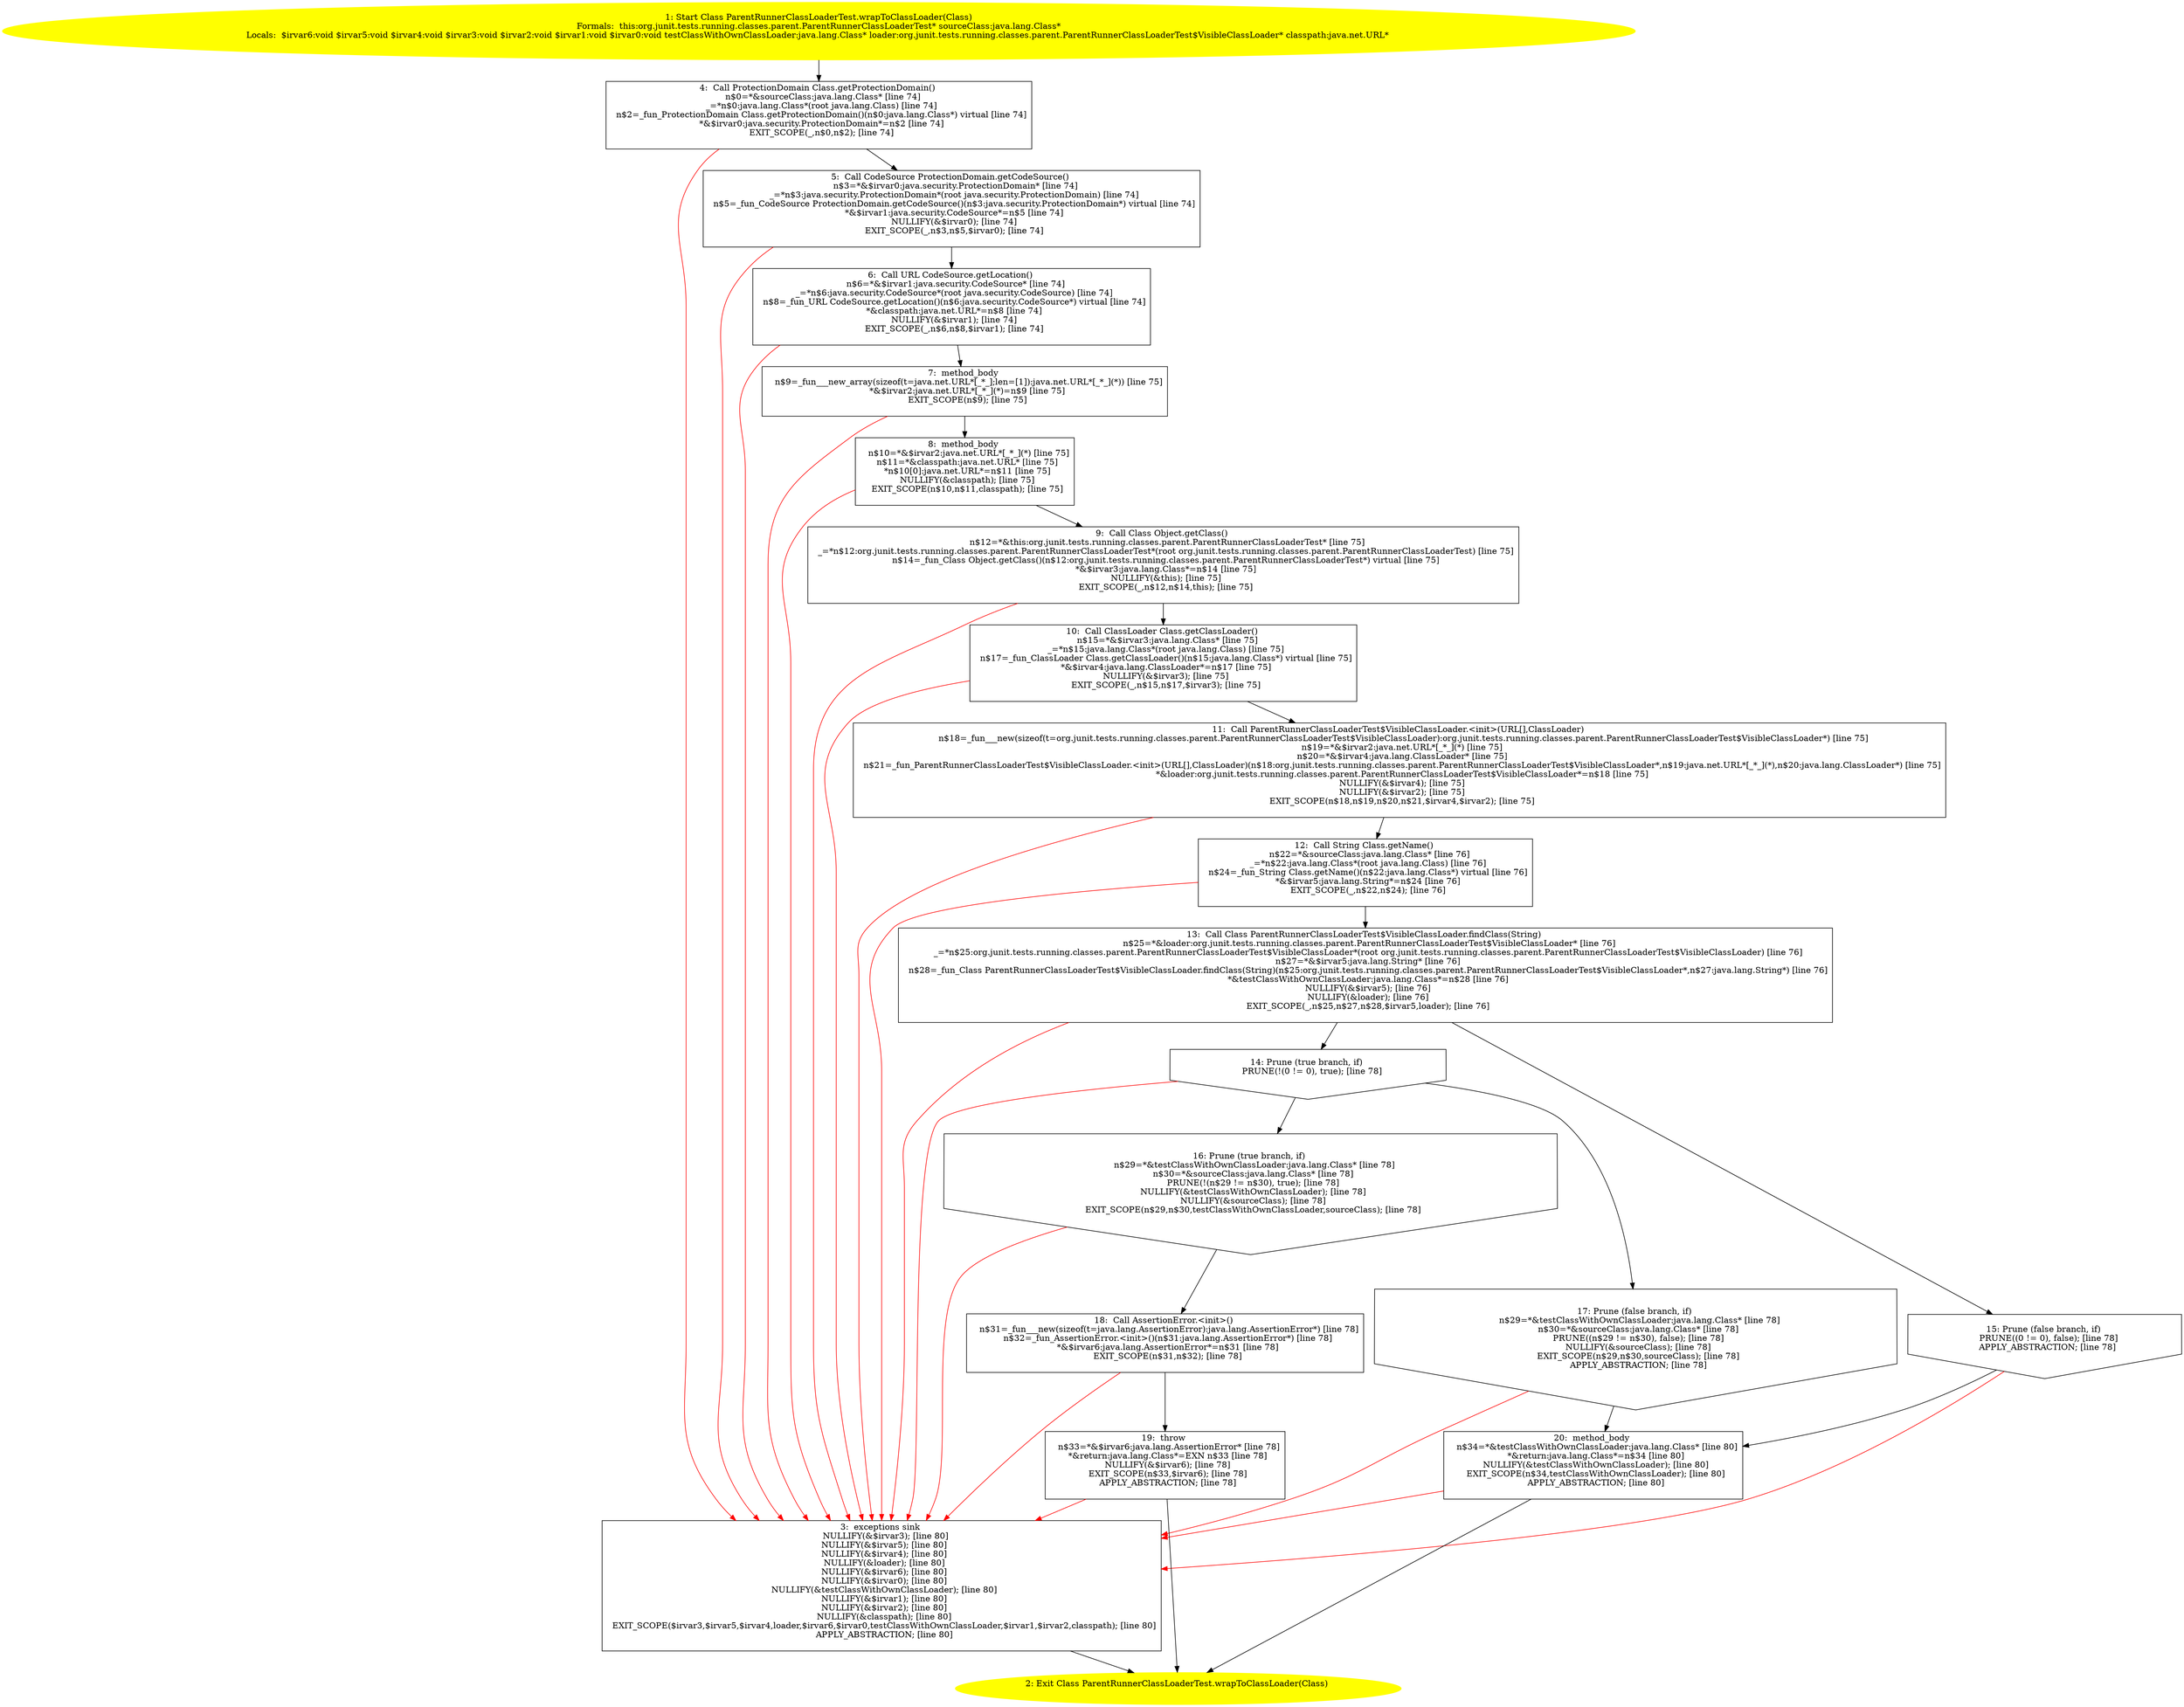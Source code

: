 /* @generated */
digraph cfg {
"org.junit.tests.running.classes.parent.ParentRunnerClassLoaderTest.wrapToClassLoader(java.lang.Class.3c31396805c6f842701aabcb7f3d0acd_1" [label="1: Start Class ParentRunnerClassLoaderTest.wrapToClassLoader(Class)\nFormals:  this:org.junit.tests.running.classes.parent.ParentRunnerClassLoaderTest* sourceClass:java.lang.Class*\nLocals:  $irvar6:void $irvar5:void $irvar4:void $irvar3:void $irvar2:void $irvar1:void $irvar0:void testClassWithOwnClassLoader:java.lang.Class* loader:org.junit.tests.running.classes.parent.ParentRunnerClassLoaderTest$VisibleClassLoader* classpath:java.net.URL* \n  " color=yellow style=filled]
	

	 "org.junit.tests.running.classes.parent.ParentRunnerClassLoaderTest.wrapToClassLoader(java.lang.Class.3c31396805c6f842701aabcb7f3d0acd_1" -> "org.junit.tests.running.classes.parent.ParentRunnerClassLoaderTest.wrapToClassLoader(java.lang.Class.3c31396805c6f842701aabcb7f3d0acd_4" ;
"org.junit.tests.running.classes.parent.ParentRunnerClassLoaderTest.wrapToClassLoader(java.lang.Class.3c31396805c6f842701aabcb7f3d0acd_2" [label="2: Exit Class ParentRunnerClassLoaderTest.wrapToClassLoader(Class) \n  " color=yellow style=filled]
	

"org.junit.tests.running.classes.parent.ParentRunnerClassLoaderTest.wrapToClassLoader(java.lang.Class.3c31396805c6f842701aabcb7f3d0acd_3" [label="3:  exceptions sink \n   NULLIFY(&$irvar3); [line 80]\n  NULLIFY(&$irvar5); [line 80]\n  NULLIFY(&$irvar4); [line 80]\n  NULLIFY(&loader); [line 80]\n  NULLIFY(&$irvar6); [line 80]\n  NULLIFY(&$irvar0); [line 80]\n  NULLIFY(&testClassWithOwnClassLoader); [line 80]\n  NULLIFY(&$irvar1); [line 80]\n  NULLIFY(&$irvar2); [line 80]\n  NULLIFY(&classpath); [line 80]\n  EXIT_SCOPE($irvar3,$irvar5,$irvar4,loader,$irvar6,$irvar0,testClassWithOwnClassLoader,$irvar1,$irvar2,classpath); [line 80]\n  APPLY_ABSTRACTION; [line 80]\n " shape="box"]
	

	 "org.junit.tests.running.classes.parent.ParentRunnerClassLoaderTest.wrapToClassLoader(java.lang.Class.3c31396805c6f842701aabcb7f3d0acd_3" -> "org.junit.tests.running.classes.parent.ParentRunnerClassLoaderTest.wrapToClassLoader(java.lang.Class.3c31396805c6f842701aabcb7f3d0acd_2" ;
"org.junit.tests.running.classes.parent.ParentRunnerClassLoaderTest.wrapToClassLoader(java.lang.Class.3c31396805c6f842701aabcb7f3d0acd_4" [label="4:  Call ProtectionDomain Class.getProtectionDomain() \n   n$0=*&sourceClass:java.lang.Class* [line 74]\n  _=*n$0:java.lang.Class*(root java.lang.Class) [line 74]\n  n$2=_fun_ProtectionDomain Class.getProtectionDomain()(n$0:java.lang.Class*) virtual [line 74]\n  *&$irvar0:java.security.ProtectionDomain*=n$2 [line 74]\n  EXIT_SCOPE(_,n$0,n$2); [line 74]\n " shape="box"]
	

	 "org.junit.tests.running.classes.parent.ParentRunnerClassLoaderTest.wrapToClassLoader(java.lang.Class.3c31396805c6f842701aabcb7f3d0acd_4" -> "org.junit.tests.running.classes.parent.ParentRunnerClassLoaderTest.wrapToClassLoader(java.lang.Class.3c31396805c6f842701aabcb7f3d0acd_5" ;
	 "org.junit.tests.running.classes.parent.ParentRunnerClassLoaderTest.wrapToClassLoader(java.lang.Class.3c31396805c6f842701aabcb7f3d0acd_4" -> "org.junit.tests.running.classes.parent.ParentRunnerClassLoaderTest.wrapToClassLoader(java.lang.Class.3c31396805c6f842701aabcb7f3d0acd_3" [color="red" ];
"org.junit.tests.running.classes.parent.ParentRunnerClassLoaderTest.wrapToClassLoader(java.lang.Class.3c31396805c6f842701aabcb7f3d0acd_5" [label="5:  Call CodeSource ProtectionDomain.getCodeSource() \n   n$3=*&$irvar0:java.security.ProtectionDomain* [line 74]\n  _=*n$3:java.security.ProtectionDomain*(root java.security.ProtectionDomain) [line 74]\n  n$5=_fun_CodeSource ProtectionDomain.getCodeSource()(n$3:java.security.ProtectionDomain*) virtual [line 74]\n  *&$irvar1:java.security.CodeSource*=n$5 [line 74]\n  NULLIFY(&$irvar0); [line 74]\n  EXIT_SCOPE(_,n$3,n$5,$irvar0); [line 74]\n " shape="box"]
	

	 "org.junit.tests.running.classes.parent.ParentRunnerClassLoaderTest.wrapToClassLoader(java.lang.Class.3c31396805c6f842701aabcb7f3d0acd_5" -> "org.junit.tests.running.classes.parent.ParentRunnerClassLoaderTest.wrapToClassLoader(java.lang.Class.3c31396805c6f842701aabcb7f3d0acd_6" ;
	 "org.junit.tests.running.classes.parent.ParentRunnerClassLoaderTest.wrapToClassLoader(java.lang.Class.3c31396805c6f842701aabcb7f3d0acd_5" -> "org.junit.tests.running.classes.parent.ParentRunnerClassLoaderTest.wrapToClassLoader(java.lang.Class.3c31396805c6f842701aabcb7f3d0acd_3" [color="red" ];
"org.junit.tests.running.classes.parent.ParentRunnerClassLoaderTest.wrapToClassLoader(java.lang.Class.3c31396805c6f842701aabcb7f3d0acd_6" [label="6:  Call URL CodeSource.getLocation() \n   n$6=*&$irvar1:java.security.CodeSource* [line 74]\n  _=*n$6:java.security.CodeSource*(root java.security.CodeSource) [line 74]\n  n$8=_fun_URL CodeSource.getLocation()(n$6:java.security.CodeSource*) virtual [line 74]\n  *&classpath:java.net.URL*=n$8 [line 74]\n  NULLIFY(&$irvar1); [line 74]\n  EXIT_SCOPE(_,n$6,n$8,$irvar1); [line 74]\n " shape="box"]
	

	 "org.junit.tests.running.classes.parent.ParentRunnerClassLoaderTest.wrapToClassLoader(java.lang.Class.3c31396805c6f842701aabcb7f3d0acd_6" -> "org.junit.tests.running.classes.parent.ParentRunnerClassLoaderTest.wrapToClassLoader(java.lang.Class.3c31396805c6f842701aabcb7f3d0acd_7" ;
	 "org.junit.tests.running.classes.parent.ParentRunnerClassLoaderTest.wrapToClassLoader(java.lang.Class.3c31396805c6f842701aabcb7f3d0acd_6" -> "org.junit.tests.running.classes.parent.ParentRunnerClassLoaderTest.wrapToClassLoader(java.lang.Class.3c31396805c6f842701aabcb7f3d0acd_3" [color="red" ];
"org.junit.tests.running.classes.parent.ParentRunnerClassLoaderTest.wrapToClassLoader(java.lang.Class.3c31396805c6f842701aabcb7f3d0acd_7" [label="7:  method_body \n   n$9=_fun___new_array(sizeof(t=java.net.URL*[_*_];len=[1]):java.net.URL*[_*_](*)) [line 75]\n  *&$irvar2:java.net.URL*[_*_](*)=n$9 [line 75]\n  EXIT_SCOPE(n$9); [line 75]\n " shape="box"]
	

	 "org.junit.tests.running.classes.parent.ParentRunnerClassLoaderTest.wrapToClassLoader(java.lang.Class.3c31396805c6f842701aabcb7f3d0acd_7" -> "org.junit.tests.running.classes.parent.ParentRunnerClassLoaderTest.wrapToClassLoader(java.lang.Class.3c31396805c6f842701aabcb7f3d0acd_8" ;
	 "org.junit.tests.running.classes.parent.ParentRunnerClassLoaderTest.wrapToClassLoader(java.lang.Class.3c31396805c6f842701aabcb7f3d0acd_7" -> "org.junit.tests.running.classes.parent.ParentRunnerClassLoaderTest.wrapToClassLoader(java.lang.Class.3c31396805c6f842701aabcb7f3d0acd_3" [color="red" ];
"org.junit.tests.running.classes.parent.ParentRunnerClassLoaderTest.wrapToClassLoader(java.lang.Class.3c31396805c6f842701aabcb7f3d0acd_8" [label="8:  method_body \n   n$10=*&$irvar2:java.net.URL*[_*_](*) [line 75]\n  n$11=*&classpath:java.net.URL* [line 75]\n  *n$10[0]:java.net.URL*=n$11 [line 75]\n  NULLIFY(&classpath); [line 75]\n  EXIT_SCOPE(n$10,n$11,classpath); [line 75]\n " shape="box"]
	

	 "org.junit.tests.running.classes.parent.ParentRunnerClassLoaderTest.wrapToClassLoader(java.lang.Class.3c31396805c6f842701aabcb7f3d0acd_8" -> "org.junit.tests.running.classes.parent.ParentRunnerClassLoaderTest.wrapToClassLoader(java.lang.Class.3c31396805c6f842701aabcb7f3d0acd_9" ;
	 "org.junit.tests.running.classes.parent.ParentRunnerClassLoaderTest.wrapToClassLoader(java.lang.Class.3c31396805c6f842701aabcb7f3d0acd_8" -> "org.junit.tests.running.classes.parent.ParentRunnerClassLoaderTest.wrapToClassLoader(java.lang.Class.3c31396805c6f842701aabcb7f3d0acd_3" [color="red" ];
"org.junit.tests.running.classes.parent.ParentRunnerClassLoaderTest.wrapToClassLoader(java.lang.Class.3c31396805c6f842701aabcb7f3d0acd_9" [label="9:  Call Class Object.getClass() \n   n$12=*&this:org.junit.tests.running.classes.parent.ParentRunnerClassLoaderTest* [line 75]\n  _=*n$12:org.junit.tests.running.classes.parent.ParentRunnerClassLoaderTest*(root org.junit.tests.running.classes.parent.ParentRunnerClassLoaderTest) [line 75]\n  n$14=_fun_Class Object.getClass()(n$12:org.junit.tests.running.classes.parent.ParentRunnerClassLoaderTest*) virtual [line 75]\n  *&$irvar3:java.lang.Class*=n$14 [line 75]\n  NULLIFY(&this); [line 75]\n  EXIT_SCOPE(_,n$12,n$14,this); [line 75]\n " shape="box"]
	

	 "org.junit.tests.running.classes.parent.ParentRunnerClassLoaderTest.wrapToClassLoader(java.lang.Class.3c31396805c6f842701aabcb7f3d0acd_9" -> "org.junit.tests.running.classes.parent.ParentRunnerClassLoaderTest.wrapToClassLoader(java.lang.Class.3c31396805c6f842701aabcb7f3d0acd_10" ;
	 "org.junit.tests.running.classes.parent.ParentRunnerClassLoaderTest.wrapToClassLoader(java.lang.Class.3c31396805c6f842701aabcb7f3d0acd_9" -> "org.junit.tests.running.classes.parent.ParentRunnerClassLoaderTest.wrapToClassLoader(java.lang.Class.3c31396805c6f842701aabcb7f3d0acd_3" [color="red" ];
"org.junit.tests.running.classes.parent.ParentRunnerClassLoaderTest.wrapToClassLoader(java.lang.Class.3c31396805c6f842701aabcb7f3d0acd_10" [label="10:  Call ClassLoader Class.getClassLoader() \n   n$15=*&$irvar3:java.lang.Class* [line 75]\n  _=*n$15:java.lang.Class*(root java.lang.Class) [line 75]\n  n$17=_fun_ClassLoader Class.getClassLoader()(n$15:java.lang.Class*) virtual [line 75]\n  *&$irvar4:java.lang.ClassLoader*=n$17 [line 75]\n  NULLIFY(&$irvar3); [line 75]\n  EXIT_SCOPE(_,n$15,n$17,$irvar3); [line 75]\n " shape="box"]
	

	 "org.junit.tests.running.classes.parent.ParentRunnerClassLoaderTest.wrapToClassLoader(java.lang.Class.3c31396805c6f842701aabcb7f3d0acd_10" -> "org.junit.tests.running.classes.parent.ParentRunnerClassLoaderTest.wrapToClassLoader(java.lang.Class.3c31396805c6f842701aabcb7f3d0acd_11" ;
	 "org.junit.tests.running.classes.parent.ParentRunnerClassLoaderTest.wrapToClassLoader(java.lang.Class.3c31396805c6f842701aabcb7f3d0acd_10" -> "org.junit.tests.running.classes.parent.ParentRunnerClassLoaderTest.wrapToClassLoader(java.lang.Class.3c31396805c6f842701aabcb7f3d0acd_3" [color="red" ];
"org.junit.tests.running.classes.parent.ParentRunnerClassLoaderTest.wrapToClassLoader(java.lang.Class.3c31396805c6f842701aabcb7f3d0acd_11" [label="11:  Call ParentRunnerClassLoaderTest$VisibleClassLoader.<init>(URL[],ClassLoader) \n   n$18=_fun___new(sizeof(t=org.junit.tests.running.classes.parent.ParentRunnerClassLoaderTest$VisibleClassLoader):org.junit.tests.running.classes.parent.ParentRunnerClassLoaderTest$VisibleClassLoader*) [line 75]\n  n$19=*&$irvar2:java.net.URL*[_*_](*) [line 75]\n  n$20=*&$irvar4:java.lang.ClassLoader* [line 75]\n  n$21=_fun_ParentRunnerClassLoaderTest$VisibleClassLoader.<init>(URL[],ClassLoader)(n$18:org.junit.tests.running.classes.parent.ParentRunnerClassLoaderTest$VisibleClassLoader*,n$19:java.net.URL*[_*_](*),n$20:java.lang.ClassLoader*) [line 75]\n  *&loader:org.junit.tests.running.classes.parent.ParentRunnerClassLoaderTest$VisibleClassLoader*=n$18 [line 75]\n  NULLIFY(&$irvar4); [line 75]\n  NULLIFY(&$irvar2); [line 75]\n  EXIT_SCOPE(n$18,n$19,n$20,n$21,$irvar4,$irvar2); [line 75]\n " shape="box"]
	

	 "org.junit.tests.running.classes.parent.ParentRunnerClassLoaderTest.wrapToClassLoader(java.lang.Class.3c31396805c6f842701aabcb7f3d0acd_11" -> "org.junit.tests.running.classes.parent.ParentRunnerClassLoaderTest.wrapToClassLoader(java.lang.Class.3c31396805c6f842701aabcb7f3d0acd_12" ;
	 "org.junit.tests.running.classes.parent.ParentRunnerClassLoaderTest.wrapToClassLoader(java.lang.Class.3c31396805c6f842701aabcb7f3d0acd_11" -> "org.junit.tests.running.classes.parent.ParentRunnerClassLoaderTest.wrapToClassLoader(java.lang.Class.3c31396805c6f842701aabcb7f3d0acd_3" [color="red" ];
"org.junit.tests.running.classes.parent.ParentRunnerClassLoaderTest.wrapToClassLoader(java.lang.Class.3c31396805c6f842701aabcb7f3d0acd_12" [label="12:  Call String Class.getName() \n   n$22=*&sourceClass:java.lang.Class* [line 76]\n  _=*n$22:java.lang.Class*(root java.lang.Class) [line 76]\n  n$24=_fun_String Class.getName()(n$22:java.lang.Class*) virtual [line 76]\n  *&$irvar5:java.lang.String*=n$24 [line 76]\n  EXIT_SCOPE(_,n$22,n$24); [line 76]\n " shape="box"]
	

	 "org.junit.tests.running.classes.parent.ParentRunnerClassLoaderTest.wrapToClassLoader(java.lang.Class.3c31396805c6f842701aabcb7f3d0acd_12" -> "org.junit.tests.running.classes.parent.ParentRunnerClassLoaderTest.wrapToClassLoader(java.lang.Class.3c31396805c6f842701aabcb7f3d0acd_13" ;
	 "org.junit.tests.running.classes.parent.ParentRunnerClassLoaderTest.wrapToClassLoader(java.lang.Class.3c31396805c6f842701aabcb7f3d0acd_12" -> "org.junit.tests.running.classes.parent.ParentRunnerClassLoaderTest.wrapToClassLoader(java.lang.Class.3c31396805c6f842701aabcb7f3d0acd_3" [color="red" ];
"org.junit.tests.running.classes.parent.ParentRunnerClassLoaderTest.wrapToClassLoader(java.lang.Class.3c31396805c6f842701aabcb7f3d0acd_13" [label="13:  Call Class ParentRunnerClassLoaderTest$VisibleClassLoader.findClass(String) \n   n$25=*&loader:org.junit.tests.running.classes.parent.ParentRunnerClassLoaderTest$VisibleClassLoader* [line 76]\n  _=*n$25:org.junit.tests.running.classes.parent.ParentRunnerClassLoaderTest$VisibleClassLoader*(root org.junit.tests.running.classes.parent.ParentRunnerClassLoaderTest$VisibleClassLoader) [line 76]\n  n$27=*&$irvar5:java.lang.String* [line 76]\n  n$28=_fun_Class ParentRunnerClassLoaderTest$VisibleClassLoader.findClass(String)(n$25:org.junit.tests.running.classes.parent.ParentRunnerClassLoaderTest$VisibleClassLoader*,n$27:java.lang.String*) [line 76]\n  *&testClassWithOwnClassLoader:java.lang.Class*=n$28 [line 76]\n  NULLIFY(&$irvar5); [line 76]\n  NULLIFY(&loader); [line 76]\n  EXIT_SCOPE(_,n$25,n$27,n$28,$irvar5,loader); [line 76]\n " shape="box"]
	

	 "org.junit.tests.running.classes.parent.ParentRunnerClassLoaderTest.wrapToClassLoader(java.lang.Class.3c31396805c6f842701aabcb7f3d0acd_13" -> "org.junit.tests.running.classes.parent.ParentRunnerClassLoaderTest.wrapToClassLoader(java.lang.Class.3c31396805c6f842701aabcb7f3d0acd_14" ;
	 "org.junit.tests.running.classes.parent.ParentRunnerClassLoaderTest.wrapToClassLoader(java.lang.Class.3c31396805c6f842701aabcb7f3d0acd_13" -> "org.junit.tests.running.classes.parent.ParentRunnerClassLoaderTest.wrapToClassLoader(java.lang.Class.3c31396805c6f842701aabcb7f3d0acd_15" ;
	 "org.junit.tests.running.classes.parent.ParentRunnerClassLoaderTest.wrapToClassLoader(java.lang.Class.3c31396805c6f842701aabcb7f3d0acd_13" -> "org.junit.tests.running.classes.parent.ParentRunnerClassLoaderTest.wrapToClassLoader(java.lang.Class.3c31396805c6f842701aabcb7f3d0acd_3" [color="red" ];
"org.junit.tests.running.classes.parent.ParentRunnerClassLoaderTest.wrapToClassLoader(java.lang.Class.3c31396805c6f842701aabcb7f3d0acd_14" [label="14: Prune (true branch, if) \n   PRUNE(!(0 != 0), true); [line 78]\n " shape="invhouse"]
	

	 "org.junit.tests.running.classes.parent.ParentRunnerClassLoaderTest.wrapToClassLoader(java.lang.Class.3c31396805c6f842701aabcb7f3d0acd_14" -> "org.junit.tests.running.classes.parent.ParentRunnerClassLoaderTest.wrapToClassLoader(java.lang.Class.3c31396805c6f842701aabcb7f3d0acd_16" ;
	 "org.junit.tests.running.classes.parent.ParentRunnerClassLoaderTest.wrapToClassLoader(java.lang.Class.3c31396805c6f842701aabcb7f3d0acd_14" -> "org.junit.tests.running.classes.parent.ParentRunnerClassLoaderTest.wrapToClassLoader(java.lang.Class.3c31396805c6f842701aabcb7f3d0acd_17" ;
	 "org.junit.tests.running.classes.parent.ParentRunnerClassLoaderTest.wrapToClassLoader(java.lang.Class.3c31396805c6f842701aabcb7f3d0acd_14" -> "org.junit.tests.running.classes.parent.ParentRunnerClassLoaderTest.wrapToClassLoader(java.lang.Class.3c31396805c6f842701aabcb7f3d0acd_3" [color="red" ];
"org.junit.tests.running.classes.parent.ParentRunnerClassLoaderTest.wrapToClassLoader(java.lang.Class.3c31396805c6f842701aabcb7f3d0acd_15" [label="15: Prune (false branch, if) \n   PRUNE((0 != 0), false); [line 78]\n  APPLY_ABSTRACTION; [line 78]\n " shape="invhouse"]
	

	 "org.junit.tests.running.classes.parent.ParentRunnerClassLoaderTest.wrapToClassLoader(java.lang.Class.3c31396805c6f842701aabcb7f3d0acd_15" -> "org.junit.tests.running.classes.parent.ParentRunnerClassLoaderTest.wrapToClassLoader(java.lang.Class.3c31396805c6f842701aabcb7f3d0acd_20" ;
	 "org.junit.tests.running.classes.parent.ParentRunnerClassLoaderTest.wrapToClassLoader(java.lang.Class.3c31396805c6f842701aabcb7f3d0acd_15" -> "org.junit.tests.running.classes.parent.ParentRunnerClassLoaderTest.wrapToClassLoader(java.lang.Class.3c31396805c6f842701aabcb7f3d0acd_3" [color="red" ];
"org.junit.tests.running.classes.parent.ParentRunnerClassLoaderTest.wrapToClassLoader(java.lang.Class.3c31396805c6f842701aabcb7f3d0acd_16" [label="16: Prune (true branch, if) \n   n$29=*&testClassWithOwnClassLoader:java.lang.Class* [line 78]\n  n$30=*&sourceClass:java.lang.Class* [line 78]\n  PRUNE(!(n$29 != n$30), true); [line 78]\n  NULLIFY(&testClassWithOwnClassLoader); [line 78]\n  NULLIFY(&sourceClass); [line 78]\n  EXIT_SCOPE(n$29,n$30,testClassWithOwnClassLoader,sourceClass); [line 78]\n " shape="invhouse"]
	

	 "org.junit.tests.running.classes.parent.ParentRunnerClassLoaderTest.wrapToClassLoader(java.lang.Class.3c31396805c6f842701aabcb7f3d0acd_16" -> "org.junit.tests.running.classes.parent.ParentRunnerClassLoaderTest.wrapToClassLoader(java.lang.Class.3c31396805c6f842701aabcb7f3d0acd_18" ;
	 "org.junit.tests.running.classes.parent.ParentRunnerClassLoaderTest.wrapToClassLoader(java.lang.Class.3c31396805c6f842701aabcb7f3d0acd_16" -> "org.junit.tests.running.classes.parent.ParentRunnerClassLoaderTest.wrapToClassLoader(java.lang.Class.3c31396805c6f842701aabcb7f3d0acd_3" [color="red" ];
"org.junit.tests.running.classes.parent.ParentRunnerClassLoaderTest.wrapToClassLoader(java.lang.Class.3c31396805c6f842701aabcb7f3d0acd_17" [label="17: Prune (false branch, if) \n   n$29=*&testClassWithOwnClassLoader:java.lang.Class* [line 78]\n  n$30=*&sourceClass:java.lang.Class* [line 78]\n  PRUNE((n$29 != n$30), false); [line 78]\n  NULLIFY(&sourceClass); [line 78]\n  EXIT_SCOPE(n$29,n$30,sourceClass); [line 78]\n  APPLY_ABSTRACTION; [line 78]\n " shape="invhouse"]
	

	 "org.junit.tests.running.classes.parent.ParentRunnerClassLoaderTest.wrapToClassLoader(java.lang.Class.3c31396805c6f842701aabcb7f3d0acd_17" -> "org.junit.tests.running.classes.parent.ParentRunnerClassLoaderTest.wrapToClassLoader(java.lang.Class.3c31396805c6f842701aabcb7f3d0acd_20" ;
	 "org.junit.tests.running.classes.parent.ParentRunnerClassLoaderTest.wrapToClassLoader(java.lang.Class.3c31396805c6f842701aabcb7f3d0acd_17" -> "org.junit.tests.running.classes.parent.ParentRunnerClassLoaderTest.wrapToClassLoader(java.lang.Class.3c31396805c6f842701aabcb7f3d0acd_3" [color="red" ];
"org.junit.tests.running.classes.parent.ParentRunnerClassLoaderTest.wrapToClassLoader(java.lang.Class.3c31396805c6f842701aabcb7f3d0acd_18" [label="18:  Call AssertionError.<init>() \n   n$31=_fun___new(sizeof(t=java.lang.AssertionError):java.lang.AssertionError*) [line 78]\n  n$32=_fun_AssertionError.<init>()(n$31:java.lang.AssertionError*) [line 78]\n  *&$irvar6:java.lang.AssertionError*=n$31 [line 78]\n  EXIT_SCOPE(n$31,n$32); [line 78]\n " shape="box"]
	

	 "org.junit.tests.running.classes.parent.ParentRunnerClassLoaderTest.wrapToClassLoader(java.lang.Class.3c31396805c6f842701aabcb7f3d0acd_18" -> "org.junit.tests.running.classes.parent.ParentRunnerClassLoaderTest.wrapToClassLoader(java.lang.Class.3c31396805c6f842701aabcb7f3d0acd_19" ;
	 "org.junit.tests.running.classes.parent.ParentRunnerClassLoaderTest.wrapToClassLoader(java.lang.Class.3c31396805c6f842701aabcb7f3d0acd_18" -> "org.junit.tests.running.classes.parent.ParentRunnerClassLoaderTest.wrapToClassLoader(java.lang.Class.3c31396805c6f842701aabcb7f3d0acd_3" [color="red" ];
"org.junit.tests.running.classes.parent.ParentRunnerClassLoaderTest.wrapToClassLoader(java.lang.Class.3c31396805c6f842701aabcb7f3d0acd_19" [label="19:  throw \n   n$33=*&$irvar6:java.lang.AssertionError* [line 78]\n  *&return:java.lang.Class*=EXN n$33 [line 78]\n  NULLIFY(&$irvar6); [line 78]\n  EXIT_SCOPE(n$33,$irvar6); [line 78]\n  APPLY_ABSTRACTION; [line 78]\n " shape="box"]
	

	 "org.junit.tests.running.classes.parent.ParentRunnerClassLoaderTest.wrapToClassLoader(java.lang.Class.3c31396805c6f842701aabcb7f3d0acd_19" -> "org.junit.tests.running.classes.parent.ParentRunnerClassLoaderTest.wrapToClassLoader(java.lang.Class.3c31396805c6f842701aabcb7f3d0acd_2" ;
	 "org.junit.tests.running.classes.parent.ParentRunnerClassLoaderTest.wrapToClassLoader(java.lang.Class.3c31396805c6f842701aabcb7f3d0acd_19" -> "org.junit.tests.running.classes.parent.ParentRunnerClassLoaderTest.wrapToClassLoader(java.lang.Class.3c31396805c6f842701aabcb7f3d0acd_3" [color="red" ];
"org.junit.tests.running.classes.parent.ParentRunnerClassLoaderTest.wrapToClassLoader(java.lang.Class.3c31396805c6f842701aabcb7f3d0acd_20" [label="20:  method_body \n   n$34=*&testClassWithOwnClassLoader:java.lang.Class* [line 80]\n  *&return:java.lang.Class*=n$34 [line 80]\n  NULLIFY(&testClassWithOwnClassLoader); [line 80]\n  EXIT_SCOPE(n$34,testClassWithOwnClassLoader); [line 80]\n  APPLY_ABSTRACTION; [line 80]\n " shape="box"]
	

	 "org.junit.tests.running.classes.parent.ParentRunnerClassLoaderTest.wrapToClassLoader(java.lang.Class.3c31396805c6f842701aabcb7f3d0acd_20" -> "org.junit.tests.running.classes.parent.ParentRunnerClassLoaderTest.wrapToClassLoader(java.lang.Class.3c31396805c6f842701aabcb7f3d0acd_2" ;
	 "org.junit.tests.running.classes.parent.ParentRunnerClassLoaderTest.wrapToClassLoader(java.lang.Class.3c31396805c6f842701aabcb7f3d0acd_20" -> "org.junit.tests.running.classes.parent.ParentRunnerClassLoaderTest.wrapToClassLoader(java.lang.Class.3c31396805c6f842701aabcb7f3d0acd_3" [color="red" ];
}
